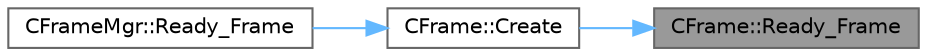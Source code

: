 digraph "CFrame::Ready_Frame"
{
 // LATEX_PDF_SIZE
  bgcolor="transparent";
  edge [fontname=Helvetica,fontsize=10,labelfontname=Helvetica,labelfontsize=10];
  node [fontname=Helvetica,fontsize=10,shape=box,height=0.2,width=0.4];
  rankdir="RL";
  Node1 [id="Node000001",label="CFrame::Ready_Frame",height=0.2,width=0.4,color="gray40", fillcolor="grey60", style="filled", fontcolor="black",tooltip=" "];
  Node1 -> Node2 [id="edge1_Node000001_Node000002",dir="back",color="steelblue1",style="solid",tooltip=" "];
  Node2 [id="Node000002",label="CFrame::Create",height=0.2,width=0.4,color="grey40", fillcolor="white", style="filled",URL="$class_c_frame.html#a4b039b5ced5c92ca1c7dfce83adb359f",tooltip=" "];
  Node2 -> Node3 [id="edge2_Node000002_Node000003",dir="back",color="steelblue1",style="solid",tooltip=" "];
  Node3 [id="Node000003",label="CFrameMgr::Ready_Frame",height=0.2,width=0.4,color="grey40", fillcolor="white", style="filled",URL="$class_c_frame_mgr.html#ab425fdbef296be4896163de45a98990c",tooltip=" "];
}
